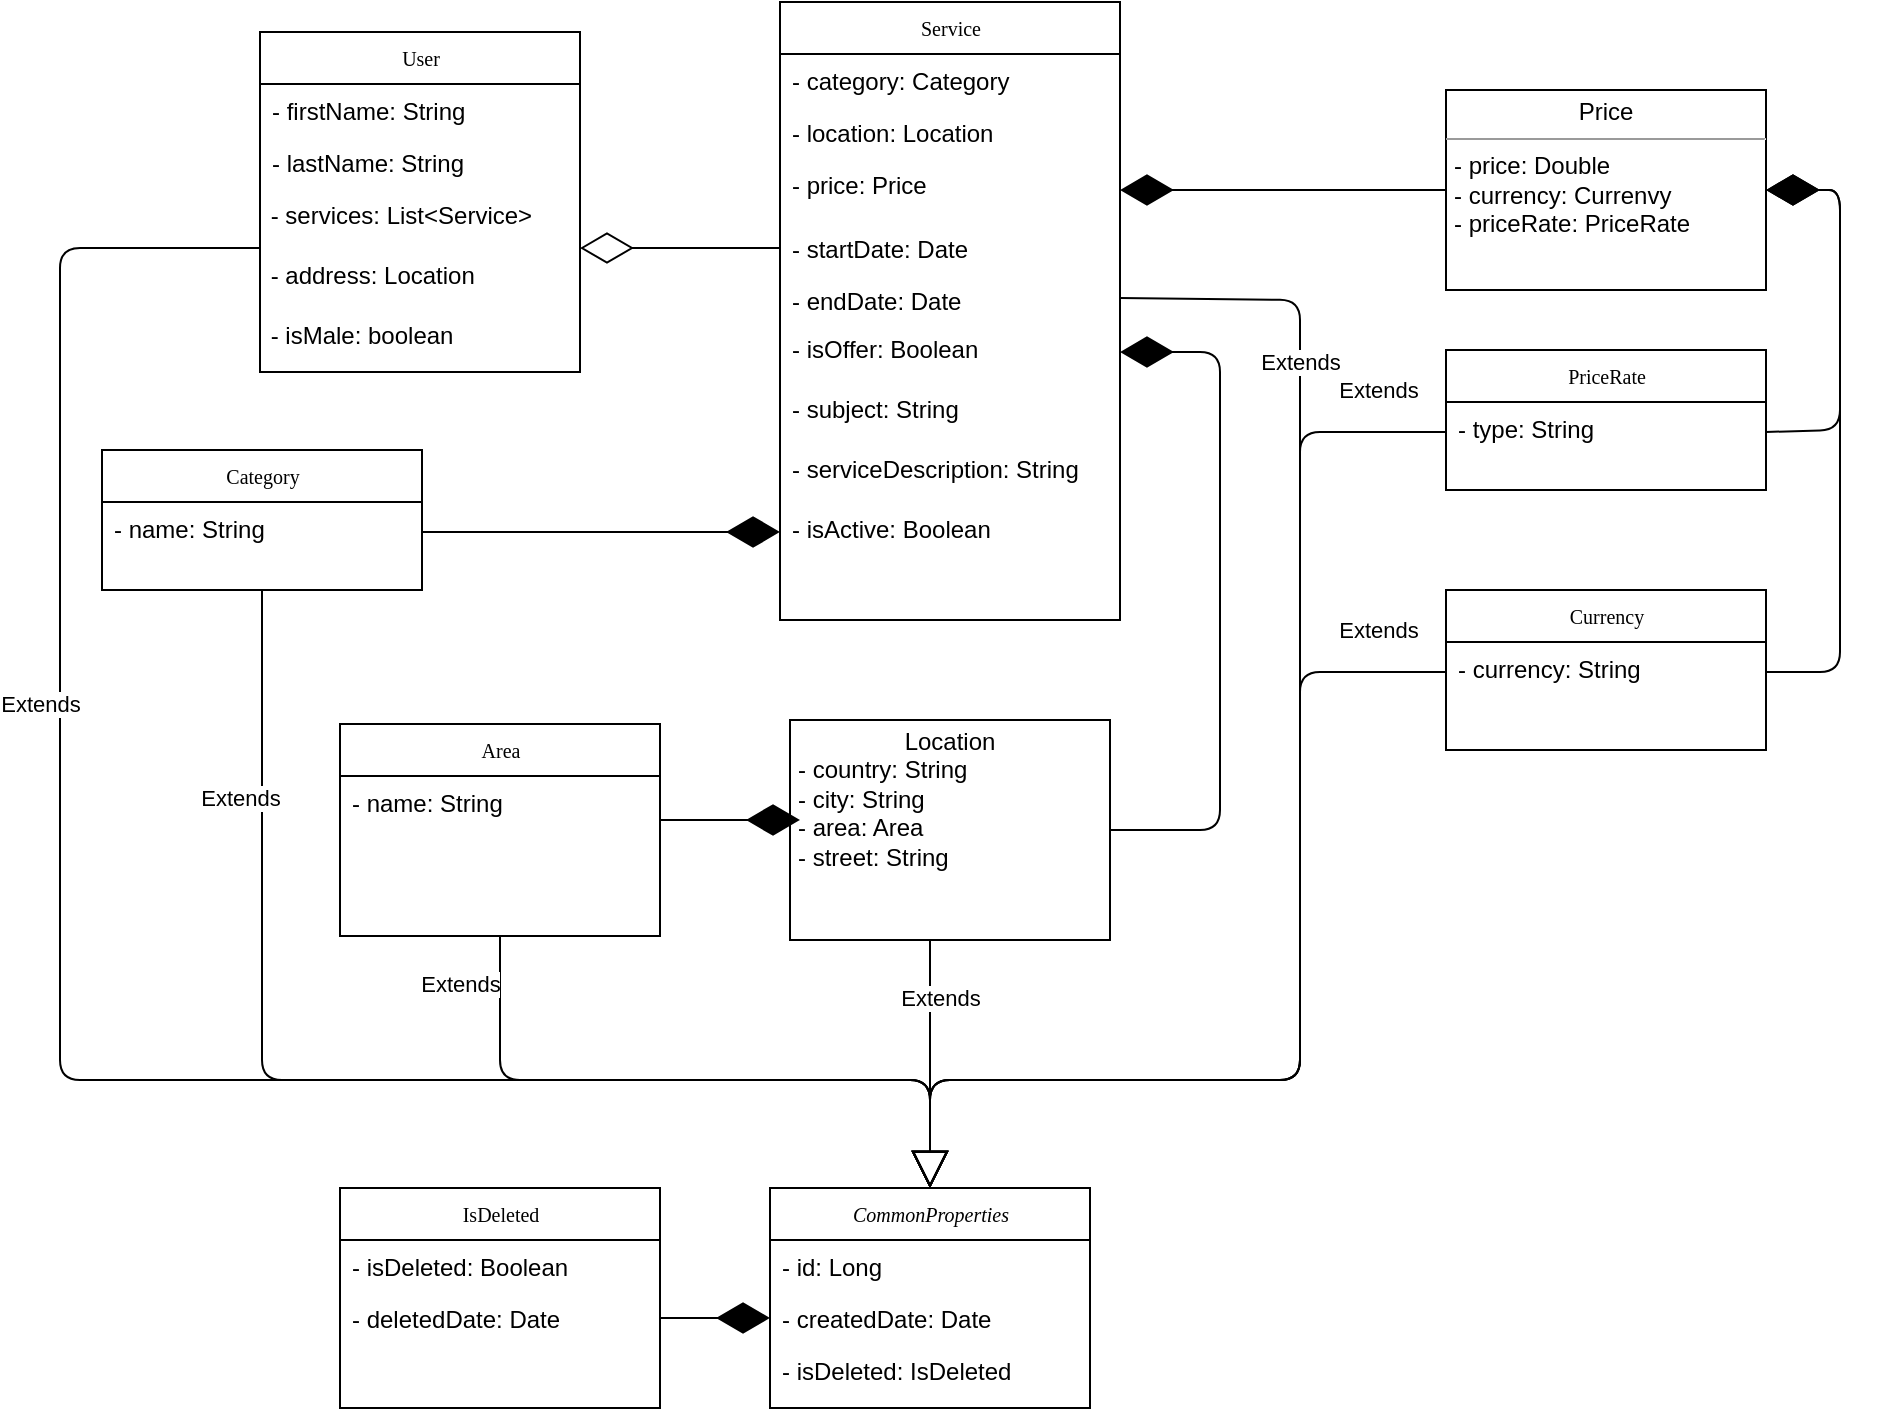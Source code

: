 <mxfile version="12.8.1" type="github" pages="2">
  <diagram name="Page-1" id="c4acf3e9-155e-7222-9cf6-157b1a14988f">
    <mxGraphModel dx="1426" dy="1721" grid="1" gridSize="10" guides="1" tooltips="1" connect="1" arrows="1" fold="1" page="1" pageScale="1" pageWidth="850" pageHeight="1100" background="#ffffff" math="0" shadow="0">
      <root>
        <mxCell id="0" />
        <mxCell id="1" parent="0" />
        <mxCell id="17acba5748e5396b-20" value="Category" style="swimlane;html=1;fontStyle=0;childLayout=stackLayout;horizontal=1;startSize=26;fillColor=none;horizontalStack=0;resizeParent=1;resizeLast=0;collapsible=1;marginBottom=0;swimlaneFillColor=#ffffff;rounded=0;shadow=0;comic=0;labelBackgroundColor=none;strokeWidth=1;fontFamily=Verdana;fontSize=10;align=center;" parent="1" vertex="1">
          <mxGeometry x="-759" y="-205" width="160" height="70" as="geometry" />
        </mxCell>
        <mxCell id="DxIsQP9263FxMT1ZJkQR-26" value="- name: String" style="text;html=1;strokeColor=none;fillColor=none;align=left;verticalAlign=top;spacingLeft=4;spacingRight=4;whiteSpace=wrap;overflow=hidden;rotatable=0;points=[[0,0.5],[1,0.5]];portConstraint=eastwest;" parent="17acba5748e5396b-20" vertex="1">
          <mxGeometry y="26" width="160" height="30" as="geometry" />
        </mxCell>
        <mxCell id="17acba5748e5396b-30" value="Service" style="swimlane;html=1;fontStyle=0;childLayout=stackLayout;horizontal=1;startSize=26;fillColor=none;horizontalStack=0;resizeParent=1;resizeLast=0;collapsible=1;marginBottom=0;swimlaneFillColor=#ffffff;rounded=0;shadow=0;comic=0;labelBackgroundColor=none;strokeWidth=1;fontFamily=Verdana;fontSize=10;align=center;" parent="1" vertex="1">
          <mxGeometry x="-420" y="-429" width="170" height="309" as="geometry" />
        </mxCell>
        <mxCell id="17acba5748e5396b-31" value="- category: Category" style="text;html=1;strokeColor=none;fillColor=none;align=left;verticalAlign=top;spacingLeft=4;spacingRight=4;whiteSpace=wrap;overflow=hidden;rotatable=0;points=[[0,0.5],[1,0.5]];portConstraint=eastwest;" parent="17acba5748e5396b-30" vertex="1">
          <mxGeometry y="26" width="170" height="26" as="geometry" />
        </mxCell>
        <mxCell id="17acba5748e5396b-32" value="- location: Location" style="text;html=1;strokeColor=none;fillColor=none;align=left;verticalAlign=top;spacingLeft=4;spacingRight=4;whiteSpace=wrap;overflow=hidden;rotatable=0;points=[[0,0.5],[1,0.5]];portConstraint=eastwest;" parent="17acba5748e5396b-30" vertex="1">
          <mxGeometry y="52" width="170" height="26" as="geometry" />
        </mxCell>
        <mxCell id="17acba5748e5396b-33" value="- price: Price" style="text;html=1;strokeColor=none;fillColor=none;align=left;verticalAlign=top;spacingLeft=4;spacingRight=4;whiteSpace=wrap;overflow=hidden;rotatable=0;points=[[0,0.5],[1,0.5]];portConstraint=eastwest;" parent="17acba5748e5396b-30" vertex="1">
          <mxGeometry y="78" width="170" height="32" as="geometry" />
        </mxCell>
        <mxCell id="zWuEhCJksEVTQqrsZCxa-1" value="- startDate: Date" style="text;html=1;strokeColor=none;fillColor=none;align=left;verticalAlign=top;spacingLeft=4;spacingRight=4;whiteSpace=wrap;overflow=hidden;rotatable=0;points=[[0,0.5],[1,0.5]];portConstraint=eastwest;" parent="17acba5748e5396b-30" vertex="1">
          <mxGeometry y="110" width="170" height="26" as="geometry" />
        </mxCell>
        <mxCell id="zWuEhCJksEVTQqrsZCxa-2" value="- endDate: Date" style="text;html=1;strokeColor=none;fillColor=none;align=left;verticalAlign=top;spacingLeft=4;spacingRight=4;whiteSpace=wrap;overflow=hidden;rotatable=0;points=[[0,0.5],[1,0.5]];portConstraint=eastwest;" parent="17acba5748e5396b-30" vertex="1">
          <mxGeometry y="136" width="170" height="24" as="geometry" />
        </mxCell>
        <mxCell id="zWuEhCJksEVTQqrsZCxa-3" value="- isOffer: Boolean" style="text;html=1;strokeColor=none;fillColor=none;align=left;verticalAlign=top;spacingLeft=4;spacingRight=4;whiteSpace=wrap;overflow=hidden;rotatable=0;points=[[0,0.5],[1,0.5]];portConstraint=eastwest;" parent="17acba5748e5396b-30" vertex="1">
          <mxGeometry y="160" width="170" height="30" as="geometry" />
        </mxCell>
        <mxCell id="zWuEhCJksEVTQqrsZCxa-5" value="- subject: String" style="text;html=1;strokeColor=none;fillColor=none;align=left;verticalAlign=top;spacingLeft=4;spacingRight=4;whiteSpace=wrap;overflow=hidden;rotatable=0;points=[[0,0.5],[1,0.5]];portConstraint=eastwest;" parent="17acba5748e5396b-30" vertex="1">
          <mxGeometry y="190" width="170" height="30" as="geometry" />
        </mxCell>
        <mxCell id="zWuEhCJksEVTQqrsZCxa-6" value="- serviceDescription: String" style="text;html=1;strokeColor=none;fillColor=none;align=left;verticalAlign=top;spacingLeft=4;spacingRight=4;whiteSpace=wrap;overflow=hidden;rotatable=0;points=[[0,0.5],[1,0.5]];portConstraint=eastwest;" parent="17acba5748e5396b-30" vertex="1">
          <mxGeometry y="220" width="170" height="30" as="geometry" />
        </mxCell>
        <mxCell id="zWuEhCJksEVTQqrsZCxa-8" value="- isActive: Boolean" style="text;html=1;strokeColor=none;fillColor=none;align=left;verticalAlign=top;spacingLeft=4;spacingRight=4;whiteSpace=wrap;overflow=hidden;rotatable=0;points=[[0,0.5],[1,0.5]];portConstraint=eastwest;" parent="17acba5748e5396b-30" vertex="1">
          <mxGeometry y="250" width="170" height="30" as="geometry" />
        </mxCell>
        <mxCell id="5d2195bd80daf111-10" value="&lt;p style=&quot;margin: 0px ; margin-top: 4px ; text-align: center&quot;&gt;Location&lt;/p&gt;&lt;p style=&quot;margin: 0px ; margin-left: 4px&quot;&gt;- country: String&lt;/p&gt;&lt;p style=&quot;margin: 0px ; margin-left: 4px&quot;&gt;- city: String&lt;/p&gt;&lt;p style=&quot;margin: 0px ; margin-left: 4px&quot;&gt;- area: Area&lt;/p&gt;&lt;p style=&quot;margin: 0px ; margin-left: 4px&quot;&gt;- street: String&lt;/p&gt;" style="verticalAlign=top;align=left;overflow=fill;fontSize=12;fontFamily=Helvetica;html=1;rounded=0;shadow=0;comic=0;labelBackgroundColor=none;strokeWidth=1" parent="1" vertex="1">
          <mxGeometry x="-415" y="-70" width="160" height="110" as="geometry" />
        </mxCell>
        <mxCell id="5d2195bd80daf111-15" value="&lt;p style=&quot;margin: 0px ; margin-top: 4px ; text-align: center&quot;&gt;Price&lt;/p&gt;&lt;hr size=&quot;1&quot;&gt;&lt;p style=&quot;margin: 0px ; margin-left: 4px&quot;&gt;- price: Double&lt;/p&gt;&lt;p style=&quot;margin: 0px ; margin-left: 4px&quot;&gt;- currency: Currenvy&lt;/p&gt;&lt;p style=&quot;margin: 0px ; margin-left: 4px&quot;&gt;- priceRate: PriceRate&lt;/p&gt;" style="verticalAlign=top;align=left;overflow=fill;fontSize=12;fontFamily=Helvetica;html=1;rounded=0;shadow=0;comic=0;labelBackgroundColor=none;strokeWidth=1" parent="1" vertex="1">
          <mxGeometry x="-87" y="-385" width="160" height="100" as="geometry" />
        </mxCell>
        <mxCell id="DxIsQP9263FxMT1ZJkQR-27" value="IsDeleted" style="swimlane;html=1;fontStyle=0;childLayout=stackLayout;horizontal=1;startSize=26;fillColor=none;horizontalStack=0;resizeParent=1;resizeLast=0;collapsible=1;marginBottom=0;swimlaneFillColor=#ffffff;rounded=0;shadow=0;comic=0;labelBackgroundColor=none;strokeWidth=1;fontFamily=Verdana;fontSize=10;align=center;" parent="1" vertex="1">
          <mxGeometry x="-640" y="164" width="160" height="110" as="geometry" />
        </mxCell>
        <mxCell id="DxIsQP9263FxMT1ZJkQR-28" value="- isDeleted: Boolean" style="text;html=1;strokeColor=none;fillColor=none;align=left;verticalAlign=top;spacingLeft=4;spacingRight=4;whiteSpace=wrap;overflow=hidden;rotatable=0;points=[[0,0.5],[1,0.5]];portConstraint=eastwest;" parent="DxIsQP9263FxMT1ZJkQR-27" vertex="1">
          <mxGeometry y="26" width="160" height="26" as="geometry" />
        </mxCell>
        <mxCell id="DxIsQP9263FxMT1ZJkQR-29" value="- deletedDate: Date" style="text;html=1;strokeColor=none;fillColor=none;align=left;verticalAlign=top;spacingLeft=4;spacingRight=4;whiteSpace=wrap;overflow=hidden;rotatable=0;points=[[0,0.5],[1,0.5]];portConstraint=eastwest;" parent="DxIsQP9263FxMT1ZJkQR-27" vertex="1">
          <mxGeometry y="52" width="160" height="26" as="geometry" />
        </mxCell>
        <mxCell id="ztwFjhEFwHQVpPUq619F-1" value="Area" style="swimlane;html=1;fontStyle=0;childLayout=stackLayout;horizontal=1;startSize=26;fillColor=none;horizontalStack=0;resizeParent=1;resizeLast=0;collapsible=1;marginBottom=0;swimlaneFillColor=#ffffff;rounded=0;shadow=0;comic=0;labelBackgroundColor=none;strokeWidth=1;fontFamily=Verdana;fontSize=10;align=center;" parent="1" vertex="1">
          <mxGeometry x="-640" y="-68" width="160" height="106" as="geometry" />
        </mxCell>
        <mxCell id="ztwFjhEFwHQVpPUq619F-3" value="- name: String" style="text;html=1;strokeColor=none;fillColor=none;align=left;verticalAlign=top;spacingLeft=4;spacingRight=4;whiteSpace=wrap;overflow=hidden;rotatable=0;points=[[0,0.5],[1,0.5]];portConstraint=eastwest;" parent="ztwFjhEFwHQVpPUq619F-1" vertex="1">
          <mxGeometry y="26" width="160" height="30" as="geometry" />
        </mxCell>
        <mxCell id="ztwFjhEFwHQVpPUq619F-6" value="PriceRate" style="swimlane;html=1;fontStyle=0;childLayout=stackLayout;horizontal=1;startSize=26;fillColor=none;horizontalStack=0;resizeParent=1;resizeLast=0;collapsible=1;marginBottom=0;swimlaneFillColor=#ffffff;rounded=0;shadow=0;comic=0;labelBackgroundColor=none;strokeWidth=1;fontFamily=Verdana;fontSize=10;align=center;" parent="1" vertex="1">
          <mxGeometry x="-87" y="-255" width="160" height="70" as="geometry" />
        </mxCell>
        <mxCell id="ztwFjhEFwHQVpPUq619F-8" value="- type: String" style="text;html=1;strokeColor=none;fillColor=none;align=left;verticalAlign=top;spacingLeft=4;spacingRight=4;whiteSpace=wrap;overflow=hidden;rotatable=0;points=[[0,0.5],[1,0.5]];portConstraint=eastwest;" parent="ztwFjhEFwHQVpPUq619F-6" vertex="1">
          <mxGeometry y="26" width="160" height="30" as="geometry" />
        </mxCell>
        <mxCell id="ztwFjhEFwHQVpPUq619F-12" value="Currency" style="swimlane;html=1;fontStyle=0;childLayout=stackLayout;horizontal=1;startSize=26;fillColor=none;horizontalStack=0;resizeParent=1;resizeLast=0;collapsible=1;marginBottom=0;swimlaneFillColor=#ffffff;rounded=0;shadow=0;comic=0;labelBackgroundColor=none;strokeWidth=1;fontFamily=Verdana;fontSize=10;align=center;" parent="1" vertex="1">
          <mxGeometry x="-87" y="-135" width="160" height="80" as="geometry" />
        </mxCell>
        <mxCell id="ztwFjhEFwHQVpPUq619F-14" value="- currency:&amp;nbsp;String" style="text;html=1;strokeColor=none;fillColor=none;align=left;verticalAlign=top;spacingLeft=4;spacingRight=4;whiteSpace=wrap;overflow=hidden;rotatable=0;points=[[0,0.5],[1,0.5]];portConstraint=eastwest;" parent="ztwFjhEFwHQVpPUq619F-12" vertex="1">
          <mxGeometry y="26" width="160" height="30" as="geometry" />
        </mxCell>
        <mxCell id="ztwFjhEFwHQVpPUq619F-17" value="" style="endArrow=diamondThin;endFill=1;endSize=24;html=1;exitX=0;exitY=0.5;exitDx=0;exitDy=0;entryX=1;entryY=0.5;entryDx=0;entryDy=0;" parent="1" source="5d2195bd80daf111-15" target="17acba5748e5396b-33" edge="1">
          <mxGeometry width="160" relative="1" as="geometry">
            <mxPoint x="-440" y="200" as="sourcePoint" />
            <mxPoint x="-250" y="100" as="targetPoint" />
            <Array as="points" />
          </mxGeometry>
        </mxCell>
        <mxCell id="ztwFjhEFwHQVpPUq619F-18" value="" style="endArrow=diamondThin;endFill=1;endSize=24;html=1;exitX=1;exitY=0.5;exitDx=0;exitDy=0;entryX=1;entryY=0.5;entryDx=0;entryDy=0;" parent="1" source="5d2195bd80daf111-10" target="zWuEhCJksEVTQqrsZCxa-3" edge="1">
          <mxGeometry width="160" relative="1" as="geometry">
            <mxPoint x="-254" y="5" as="sourcePoint" />
            <mxPoint x="-230" y="-230" as="targetPoint" />
            <Array as="points">
              <mxPoint x="-200" y="-15" />
              <mxPoint x="-200" y="-254" />
            </Array>
          </mxGeometry>
        </mxCell>
        <mxCell id="ztwFjhEFwHQVpPUq619F-19" value="" style="endArrow=diamondThin;endFill=1;endSize=24;html=1;exitX=1;exitY=0.5;exitDx=0;exitDy=0;entryX=0;entryY=0.5;entryDx=0;entryDy=0;" parent="1" source="DxIsQP9263FxMT1ZJkQR-26" target="zWuEhCJksEVTQqrsZCxa-8" edge="1">
          <mxGeometry width="160" relative="1" as="geometry">
            <mxPoint x="-370" y="110" as="sourcePoint" />
            <mxPoint x="-260" y="220" as="targetPoint" />
            <Array as="points" />
          </mxGeometry>
        </mxCell>
        <mxCell id="ztwFjhEFwHQVpPUq619F-21" value="" style="endArrow=diamondThin;endFill=1;endSize=24;html=1;" parent="1" edge="1">
          <mxGeometry width="160" relative="1" as="geometry">
            <mxPoint x="-480" y="-20" as="sourcePoint" />
            <mxPoint x="-410" y="-20" as="targetPoint" />
            <Array as="points">
              <mxPoint x="-470" y="-20" />
            </Array>
          </mxGeometry>
        </mxCell>
        <mxCell id="ztwFjhEFwHQVpPUq619F-32" value="" style="endArrow=diamondThin;endFill=1;endSize=24;html=1;entryX=1;entryY=0.5;entryDx=0;entryDy=0;exitX=1;exitY=0.5;exitDx=0;exitDy=0;" parent="1" source="ztwFjhEFwHQVpPUq619F-8" target="5d2195bd80daf111-15" edge="1">
          <mxGeometry width="160" relative="1" as="geometry">
            <mxPoint x="93" y="-215" as="sourcePoint" />
            <mxPoint x="-326.42" y="-246.41" as="targetPoint" />
            <Array as="points">
              <mxPoint x="110" y="-215" />
              <mxPoint x="110" y="-335" />
            </Array>
          </mxGeometry>
        </mxCell>
        <mxCell id="ztwFjhEFwHQVpPUq619F-33" value="" style="endArrow=diamondThin;endFill=1;endSize=24;html=1;exitX=1;exitY=0.5;exitDx=0;exitDy=0;entryX=1;entryY=0.5;entryDx=0;entryDy=0;" parent="1" source="ztwFjhEFwHQVpPUq619F-14" target="5d2195bd80daf111-15" edge="1">
          <mxGeometry width="160" relative="1" as="geometry">
            <mxPoint x="156" y="106" as="sourcePoint" />
            <mxPoint x="263" y="-125" as="targetPoint" />
            <Array as="points">
              <mxPoint x="110" y="-94" />
              <mxPoint x="110" y="-335" />
            </Array>
          </mxGeometry>
        </mxCell>
        <mxCell id="ztwFjhEFwHQVpPUq619F-34" value="&lt;i&gt;CommonProperties&lt;/i&gt;" style="swimlane;html=1;fontStyle=0;childLayout=stackLayout;horizontal=1;startSize=26;fillColor=none;horizontalStack=0;resizeParent=1;resizeLast=0;collapsible=1;marginBottom=0;swimlaneFillColor=#ffffff;rounded=0;shadow=0;comic=0;labelBackgroundColor=none;strokeWidth=1;fontFamily=Verdana;fontSize=10;align=center;" parent="1" vertex="1">
          <mxGeometry x="-425" y="164" width="160" height="110" as="geometry" />
        </mxCell>
        <mxCell id="ztwFjhEFwHQVpPUq619F-35" value="- id: Long" style="text;html=1;strokeColor=none;fillColor=none;align=left;verticalAlign=top;spacingLeft=4;spacingRight=4;whiteSpace=wrap;overflow=hidden;rotatable=0;points=[[0,0.5],[1,0.5]];portConstraint=eastwest;" parent="ztwFjhEFwHQVpPUq619F-34" vertex="1">
          <mxGeometry y="26" width="160" height="26" as="geometry" />
        </mxCell>
        <mxCell id="ztwFjhEFwHQVpPUq619F-36" value="- createdDate: Date" style="text;html=1;strokeColor=none;fillColor=none;align=left;verticalAlign=top;spacingLeft=4;spacingRight=4;whiteSpace=wrap;overflow=hidden;rotatable=0;points=[[0,0.5],[1,0.5]];portConstraint=eastwest;" parent="ztwFjhEFwHQVpPUq619F-34" vertex="1">
          <mxGeometry y="52" width="160" height="26" as="geometry" />
        </mxCell>
        <mxCell id="ztwFjhEFwHQVpPUq619F-38" value="- isDeleted: IsDeleted" style="text;html=1;strokeColor=none;fillColor=none;align=left;verticalAlign=top;spacingLeft=4;spacingRight=4;whiteSpace=wrap;overflow=hidden;rotatable=0;points=[[0,0.5],[1,0.5]];portConstraint=eastwest;" parent="ztwFjhEFwHQVpPUq619F-34" vertex="1">
          <mxGeometry y="78" width="160" height="26" as="geometry" />
        </mxCell>
        <mxCell id="ztwFjhEFwHQVpPUq619F-37" value="" style="endArrow=diamondThin;endFill=1;endSize=24;html=1;exitX=1;exitY=0.5;exitDx=0;exitDy=0;entryX=0;entryY=0.5;entryDx=0;entryDy=0;" parent="1" source="DxIsQP9263FxMT1ZJkQR-29" target="ztwFjhEFwHQVpPUq619F-36" edge="1">
          <mxGeometry width="160" relative="1" as="geometry">
            <mxPoint x="-560" y="207" as="sourcePoint" />
            <mxPoint x="-343.56" y="281.812" as="targetPoint" />
          </mxGeometry>
        </mxCell>
        <mxCell id="ztwFjhEFwHQVpPUq619F-39" value="Extends" style="endArrow=block;endSize=16;endFill=0;html=1;exitX=1;exitY=0.5;exitDx=0;exitDy=0;" parent="1" source="zWuEhCJksEVTQqrsZCxa-2" target="ztwFjhEFwHQVpPUq619F-34" edge="1">
          <mxGeometry x="-0.744" y="-30" width="160" relative="1" as="geometry">
            <mxPoint x="-440" y="-80" as="sourcePoint" />
            <mxPoint x="-370" y="130" as="targetPoint" />
            <Array as="points">
              <mxPoint x="-160" y="-280" />
              <mxPoint x="-160" y="110" />
              <mxPoint x="-345" y="110" />
            </Array>
            <mxPoint x="30" y="29" as="offset" />
          </mxGeometry>
        </mxCell>
        <mxCell id="ztwFjhEFwHQVpPUq619F-40" value="Extends" style="endArrow=block;endSize=16;endFill=0;html=1;exitX=0.5;exitY=1;exitDx=0;exitDy=0;entryX=0.5;entryY=0;entryDx=0;entryDy=0;" parent="1" source="ztwFjhEFwHQVpPUq619F-1" target="ztwFjhEFwHQVpPUq619F-34" edge="1">
          <mxGeometry x="-0.853" y="-20" width="160" relative="1" as="geometry">
            <mxPoint x="-570" y="235" as="sourcePoint" />
            <mxPoint x="-425" y="230" as="targetPoint" />
            <Array as="points">
              <mxPoint x="-560" y="110" />
              <mxPoint x="-345" y="110" />
            </Array>
            <mxPoint y="-1" as="offset" />
          </mxGeometry>
        </mxCell>
        <mxCell id="ztwFjhEFwHQVpPUq619F-42" value="Extends" style="endArrow=block;endSize=16;endFill=0;html=1;entryX=0.5;entryY=0;entryDx=0;entryDy=0;" parent="1" target="ztwFjhEFwHQVpPUq619F-34" edge="1">
          <mxGeometry x="-0.516" y="5" width="160" relative="1" as="geometry">
            <mxPoint x="-345" y="40" as="sourcePoint" />
            <mxPoint x="-320" y="170" as="targetPoint" />
            <Array as="points" />
            <mxPoint y="-1" as="offset" />
          </mxGeometry>
        </mxCell>
        <mxCell id="ztwFjhEFwHQVpPUq619F-43" value="Extends" style="endArrow=block;endSize=16;endFill=0;html=1;exitX=0.5;exitY=1;exitDx=0;exitDy=0;entryX=0.5;entryY=0;entryDx=0;entryDy=0;" parent="1" source="17acba5748e5396b-20" target="ztwFjhEFwHQVpPUq619F-34" edge="1">
          <mxGeometry x="-0.673" y="-11" width="160" relative="1" as="geometry">
            <mxPoint y="459" as="sourcePoint" />
            <mxPoint x="-280" y="270" as="targetPoint" />
            <Array as="points">
              <mxPoint x="-679" y="110" />
              <mxPoint x="-345" y="110" />
            </Array>
            <mxPoint as="offset" />
          </mxGeometry>
        </mxCell>
        <mxCell id="ztwFjhEFwHQVpPUq619F-44" value="Extends" style="endArrow=block;endSize=16;endFill=0;html=1;exitX=0;exitY=0.5;exitDx=0;exitDy=0;entryX=0.5;entryY=0;entryDx=0;entryDy=0;" parent="1" source="ztwFjhEFwHQVpPUq619F-14" target="ztwFjhEFwHQVpPUq619F-34" edge="1">
          <mxGeometry x="-0.867" y="-21" width="160" relative="1" as="geometry">
            <mxPoint x="265" y="111" as="sourcePoint" />
            <mxPoint x="-140" y="170" as="targetPoint" />
            <Array as="points">
              <mxPoint x="-160" y="-94" />
              <mxPoint x="-160" y="110" />
              <mxPoint x="-345" y="110" />
            </Array>
            <mxPoint as="offset" />
          </mxGeometry>
        </mxCell>
        <mxCell id="ztwFjhEFwHQVpPUq619F-45" value="Extends" style="endArrow=block;endSize=16;endFill=0;html=1;exitX=0;exitY=0.5;exitDx=0;exitDy=0;entryX=0.5;entryY=0;entryDx=0;entryDy=0;" parent="1" source="ztwFjhEFwHQVpPUq619F-8" target="ztwFjhEFwHQVpPUq619F-34" edge="1">
          <mxGeometry x="-0.893" y="-21" width="160" relative="1" as="geometry">
            <mxPoint x="-250" y="-20" as="sourcePoint" />
            <mxPoint x="-270" y="200" as="targetPoint" />
            <Array as="points">
              <mxPoint x="-160" y="-214" />
              <mxPoint x="-160" y="110" />
              <mxPoint x="-345" y="110" />
            </Array>
            <mxPoint as="offset" />
          </mxGeometry>
        </mxCell>
        <mxCell id="_KMC38DOttRhCcEWU3Ac-1" value="User" style="swimlane;html=1;fontStyle=0;childLayout=stackLayout;horizontal=1;startSize=26;fillColor=none;horizontalStack=0;resizeParent=1;resizeLast=0;collapsible=1;marginBottom=0;swimlaneFillColor=#ffffff;rounded=0;shadow=0;comic=0;labelBackgroundColor=none;strokeWidth=1;fontFamily=Verdana;fontSize=10;align=center;" parent="1" vertex="1">
          <mxGeometry x="-680" y="-414" width="160" height="170" as="geometry" />
        </mxCell>
        <mxCell id="_KMC38DOttRhCcEWU3Ac-2" value="- firstName: String" style="text;html=1;strokeColor=none;fillColor=none;align=left;verticalAlign=top;spacingLeft=4;spacingRight=4;whiteSpace=wrap;overflow=hidden;rotatable=0;points=[[0,0.5],[1,0.5]];portConstraint=eastwest;" parent="_KMC38DOttRhCcEWU3Ac-1" vertex="1">
          <mxGeometry y="26" width="160" height="26" as="geometry" />
        </mxCell>
        <mxCell id="_KMC38DOttRhCcEWU3Ac-3" value="- lastName: String" style="text;html=1;strokeColor=none;fillColor=none;align=left;verticalAlign=top;spacingLeft=4;spacingRight=4;whiteSpace=wrap;overflow=hidden;rotatable=0;points=[[0,0.5],[1,0.5]];portConstraint=eastwest;" parent="_KMC38DOttRhCcEWU3Ac-1" vertex="1">
          <mxGeometry y="52" width="160" height="26" as="geometry" />
        </mxCell>
        <mxCell id="_KMC38DOttRhCcEWU3Ac-4" value="&amp;nbsp;- services: List&amp;lt;Service&amp;gt;" style="text;html=1;" parent="_KMC38DOttRhCcEWU3Ac-1" vertex="1">
          <mxGeometry y="78" width="160" height="30" as="geometry" />
        </mxCell>
        <mxCell id="_KMC38DOttRhCcEWU3Ac-7" value="&amp;nbsp;- address: Location" style="text;html=1;" parent="_KMC38DOttRhCcEWU3Ac-1" vertex="1">
          <mxGeometry y="108" width="160" height="30" as="geometry" />
        </mxCell>
        <mxCell id="_KMC38DOttRhCcEWU3Ac-8" value="&amp;nbsp;- isMale: boolean" style="text;html=1;" parent="_KMC38DOttRhCcEWU3Ac-1" vertex="1">
          <mxGeometry y="138" width="160" height="30" as="geometry" />
        </mxCell>
        <mxCell id="_KMC38DOttRhCcEWU3Ac-5" value="" style="endArrow=diamondThin;endFill=0;endSize=24;html=1;exitX=0;exitY=0.5;exitDx=0;exitDy=0;entryX=1;entryY=0;entryDx=0;entryDy=0;" parent="1" source="zWuEhCJksEVTQqrsZCxa-1" target="_KMC38DOttRhCcEWU3Ac-7" edge="1">
          <mxGeometry width="160" relative="1" as="geometry">
            <mxPoint x="-620" y="-400" as="sourcePoint" />
            <mxPoint x="-560" y="-580" as="targetPoint" />
            <Array as="points" />
          </mxGeometry>
        </mxCell>
        <mxCell id="_KMC38DOttRhCcEWU3Ac-13" value="Extends" style="endArrow=block;endSize=16;endFill=0;html=1;exitX=0;exitY=0;exitDx=0;exitDy=0;entryX=0.5;entryY=0;entryDx=0;entryDy=0;" parent="1" source="_KMC38DOttRhCcEWU3Ac-7" target="ztwFjhEFwHQVpPUq619F-34" edge="1">
          <mxGeometry x="-0.346" y="-10" width="160" relative="1" as="geometry">
            <mxPoint x="-660" y="-280" as="sourcePoint" />
            <mxPoint x="-430" y="300" as="targetPoint" />
            <Array as="points">
              <mxPoint x="-780" y="-306" />
              <mxPoint x="-780" y="110" />
              <mxPoint x="-345" y="110" />
            </Array>
            <mxPoint as="offset" />
          </mxGeometry>
        </mxCell>
      </root>
    </mxGraphModel>
  </diagram>
  <diagram id="ZJUnaEumI0nUeqeJ7YLD" name="Page-2">
    <mxGraphModel dx="1426" dy="1721" grid="1" gridSize="10" guides="1" tooltips="1" connect="1" arrows="1" fold="1" page="1" pageScale="1" pageWidth="850" pageHeight="1100" math="0" shadow="0">
      <root>
        <mxCell id="KyhFZtPa9HmEetx8EBx7-0" />
        <mxCell id="KyhFZtPa9HmEetx8EBx7-1" parent="KyhFZtPa9HmEetx8EBx7-0" />
        <mxCell id="beBpccwHiDs4BtlQ5iK1-0" style="edgeStyle=orthogonalEdgeStyle;rounded=0;orthogonalLoop=1;jettySize=auto;html=1;entryX=1;entryY=0.5;entryDx=0;entryDy=0;" edge="1" parent="KyhFZtPa9HmEetx8EBx7-1" source="beBpccwHiDs4BtlQ5iK1-1" target="beBpccwHiDs4BtlQ5iK1-9">
          <mxGeometry relative="1" as="geometry">
            <Array as="points">
              <mxPoint x="-160" y="-480" />
              <mxPoint x="-160" y="-360" />
              <mxPoint x="-190" y="-360" />
              <mxPoint x="-190" y="-363" />
            </Array>
          </mxGeometry>
        </mxCell>
        <mxCell id="beBpccwHiDs4BtlQ5iK1-1" value="Category" style="swimlane;html=1;fontStyle=0;childLayout=stackLayout;horizontal=1;startSize=26;fillColor=#FFD966;horizontalStack=0;resizeParent=1;resizeLast=0;collapsible=1;marginBottom=0;swimlaneFillColor=#ffffff;rounded=0;shadow=0;comic=0;labelBackgroundColor=none;strokeWidth=1;fontFamily=Verdana;fontSize=10;align=center;" vertex="1" parent="KyhFZtPa9HmEetx8EBx7-1">
          <mxGeometry x="-120" y="-520" width="160" height="140" as="geometry" />
        </mxCell>
        <mxCell id="beBpccwHiDs4BtlQ5iK1-2" value="PK&amp;nbsp; Id :&amp;nbsp;&lt;span style=&quot;font-family: &amp;#34;arial&amp;#34; , &amp;#34;helvetica&amp;#34; , sans-serif ; font-size: 13.333px ; background-color: rgb(255 , 255 , 255)&quot;&gt;BIGINT&lt;/span&gt;(?)&lt;span style=&quot;font-family: &amp;#34;arial&amp;#34; , &amp;#34;helvetica&amp;#34; , sans-serif ; font-size: 13.333px ; background-color: rgb(255 , 255 , 255)&quot;&gt;&lt;br&gt;&amp;nbsp;&lt;/span&gt;" style="text;html=1;strokeColor=none;fillColor=none;align=left;verticalAlign=top;spacingLeft=4;spacingRight=4;whiteSpace=wrap;overflow=hidden;rotatable=0;points=[[0,0.5],[1,0.5]];portConstraint=eastwest;" vertex="1" parent="beBpccwHiDs4BtlQ5iK1-1">
          <mxGeometry y="26" width="160" height="26" as="geometry" />
        </mxCell>
        <mxCell id="beBpccwHiDs4BtlQ5iK1-3" value="name :&amp;nbsp; VARCHAR(?)" style="text;html=1;strokeColor=none;fillColor=none;align=left;verticalAlign=top;spacingLeft=4;spacingRight=4;whiteSpace=wrap;overflow=hidden;rotatable=0;points=[[0,0.5],[1,0.5]];portConstraint=eastwest;" vertex="1" parent="beBpccwHiDs4BtlQ5iK1-1">
          <mxGeometry y="52" width="160" height="30" as="geometry" />
        </mxCell>
        <mxCell id="beBpccwHiDs4BtlQ5iK1-4" value="createdDate : timestamp" style="text;html=1;strokeColor=none;fillColor=none;align=left;verticalAlign=top;spacingLeft=4;spacingRight=4;whiteSpace=wrap;overflow=hidden;rotatable=0;points=[[0,0.5],[1,0.5]];portConstraint=eastwest;" vertex="1" parent="beBpccwHiDs4BtlQ5iK1-1">
          <mxGeometry y="82" width="160" height="26" as="geometry" />
        </mxCell>
        <mxCell id="beBpccwHiDs4BtlQ5iK1-5" value="isDeleted :&amp;nbsp;&lt;span style=&quot;font-family: &amp;#34;open sans&amp;#34; , &amp;#34;arial&amp;#34; , sans-serif ; font-size: 14px&quot;&gt;boolean&lt;/span&gt;" style="text;html=1;strokeColor=none;fillColor=none;align=left;verticalAlign=top;spacingLeft=4;spacingRight=4;whiteSpace=wrap;overflow=hidden;rotatable=0;points=[[0,0.5],[1,0.5]];portConstraint=eastwest;" vertex="1" parent="beBpccwHiDs4BtlQ5iK1-1">
          <mxGeometry y="108" width="160" height="26" as="geometry" />
        </mxCell>
        <mxCell id="beBpccwHiDs4BtlQ5iK1-6" style="edgeStyle=orthogonalEdgeStyle;rounded=0;orthogonalLoop=1;jettySize=auto;html=1;entryX=1;entryY=0.5;entryDx=0;entryDy=0;" edge="1" parent="KyhFZtPa9HmEetx8EBx7-1" source="beBpccwHiDs4BtlQ5iK1-7" target="beBpccwHiDs4BtlQ5iK1-31">
          <mxGeometry relative="1" as="geometry">
            <Array as="points">
              <mxPoint x="-510" y="-390" />
              <mxPoint x="-510" y="-390" />
            </Array>
          </mxGeometry>
        </mxCell>
        <mxCell id="beBpccwHiDs4BtlQ5iK1-7" value="Service" style="swimlane;html=1;fontStyle=0;childLayout=stackLayout;horizontal=1;startSize=26;fillColor=#FFD966;horizontalStack=0;resizeParent=1;resizeLast=0;collapsible=1;marginBottom=0;swimlaneFillColor=#ffffff;rounded=0;shadow=0;comic=0;labelBackgroundColor=none;strokeWidth=1;fontFamily=Verdana;fontSize=10;align=center;" vertex="1" parent="KyhFZtPa9HmEetx8EBx7-1">
          <mxGeometry x="-460" y="-429" width="240" height="369" as="geometry" />
        </mxCell>
        <mxCell id="beBpccwHiDs4BtlQ5iK1-8" value="PK&amp;nbsp; Id :&amp;nbsp;&lt;span style=&quot;font-family: &amp;#34;arial&amp;#34; , &amp;#34;helvetica&amp;#34; , sans-serif ; font-size: 13.333px ; background-color: rgb(255 , 255 , 255)&quot;&gt;BIGINT&lt;/span&gt;(?)&lt;span style=&quot;font-family: &amp;#34;arial&amp;#34; , &amp;#34;helvetica&amp;#34; , sans-serif ; font-size: 13.333px ; background-color: rgb(255 , 255 , 255)&quot;&gt;&lt;br&gt;&amp;nbsp;&lt;/span&gt;" style="text;html=1;strokeColor=none;fillColor=none;align=left;verticalAlign=top;spacingLeft=4;spacingRight=4;whiteSpace=wrap;overflow=hidden;rotatable=0;points=[[0,0.5],[1,0.5]];portConstraint=eastwest;" vertex="1" parent="beBpccwHiDs4BtlQ5iK1-7">
          <mxGeometry y="26" width="240" height="27" as="geometry" />
        </mxCell>
        <mxCell id="beBpccwHiDs4BtlQ5iK1-9" value="FK&amp;nbsp; CategoryID :&amp;nbsp;&lt;span style=&quot;font-family: &amp;#34;arial&amp;#34; , &amp;#34;helvetica&amp;#34; , sans-serif ; font-size: 13.333px ; background-color: rgb(255 , 255 , 255)&quot;&gt;BIGINT&lt;/span&gt;(?)&lt;span style=&quot;font-family: &amp;#34;arial&amp;#34; , &amp;#34;helvetica&amp;#34; , sans-serif ; font-size: 13.333px ; background-color: rgb(255 , 255 , 255)&quot;&gt;&lt;br&gt;&amp;nbsp;&lt;/span&gt;" style="text;html=1;strokeColor=none;fillColor=none;align=left;verticalAlign=top;spacingLeft=4;spacingRight=4;whiteSpace=wrap;overflow=hidden;rotatable=0;points=[[0,0.5],[1,0.5]];portConstraint=eastwest;" vertex="1" parent="beBpccwHiDs4BtlQ5iK1-7">
          <mxGeometry y="53" width="240" height="26" as="geometry" />
        </mxCell>
        <mxCell id="beBpccwHiDs4BtlQ5iK1-10" value="FK&amp;nbsp; LocationID :&amp;nbsp;&lt;span style=&quot;font-family: &amp;#34;arial&amp;#34; , &amp;#34;helvetica&amp;#34; , sans-serif ; font-size: 13.333px ; background-color: rgb(255 , 255 , 255)&quot;&gt;BIGINT&lt;/span&gt;(?)&lt;span style=&quot;font-family: &amp;#34;arial&amp;#34; , &amp;#34;helvetica&amp;#34; , sans-serif ; font-size: 13.333px ; background-color: rgb(255 , 255 , 255)&quot;&gt;&lt;br&gt;&amp;nbsp;&lt;/span&gt;" style="text;html=1;strokeColor=none;fillColor=none;align=left;verticalAlign=top;spacingLeft=4;spacingRight=4;whiteSpace=wrap;overflow=hidden;rotatable=0;points=[[0,0.5],[1,0.5]];portConstraint=eastwest;" vertex="1" parent="beBpccwHiDs4BtlQ5iK1-7">
          <mxGeometry y="79" width="240" height="26" as="geometry" />
        </mxCell>
        <mxCell id="beBpccwHiDs4BtlQ5iK1-11" value="FK&amp;nbsp; PriceID :&amp;nbsp;&lt;span style=&quot;font-family: &amp;#34;arial&amp;#34; , &amp;#34;helvetica&amp;#34; , sans-serif ; font-size: 13.333px ; background-color: rgb(255 , 255 , 255)&quot;&gt;BIGINT&lt;/span&gt;(?)&lt;span style=&quot;font-family: &amp;#34;arial&amp;#34; , &amp;#34;helvetica&amp;#34; , sans-serif ; font-size: 13.333px ; background-color: rgb(255 , 255 , 255)&quot;&gt;&lt;br&gt;&amp;nbsp;&lt;/span&gt;" style="text;html=1;strokeColor=none;fillColor=none;align=left;verticalAlign=top;spacingLeft=4;spacingRight=4;whiteSpace=wrap;overflow=hidden;rotatable=0;points=[[0,0.5],[1,0.5]];portConstraint=eastwest;" vertex="1" parent="beBpccwHiDs4BtlQ5iK1-7">
          <mxGeometry y="105" width="240" height="26" as="geometry" />
        </mxCell>
        <mxCell id="beBpccwHiDs4BtlQ5iK1-12" value="startDate : date" style="text;html=1;strokeColor=none;fillColor=none;align=left;verticalAlign=top;spacingLeft=4;spacingRight=4;whiteSpace=wrap;overflow=hidden;rotatable=0;points=[[0,0.5],[1,0.5]];portConstraint=eastwest;" vertex="1" parent="beBpccwHiDs4BtlQ5iK1-7">
          <mxGeometry y="131" width="240" height="26" as="geometry" />
        </mxCell>
        <mxCell id="beBpccwHiDs4BtlQ5iK1-13" value="endDate : date" style="text;html=1;strokeColor=none;fillColor=none;align=left;verticalAlign=top;spacingLeft=4;spacingRight=4;whiteSpace=wrap;overflow=hidden;rotatable=0;points=[[0,0.5],[1,0.5]];portConstraint=eastwest;" vertex="1" parent="beBpccwHiDs4BtlQ5iK1-7">
          <mxGeometry y="157" width="240" height="26" as="geometry" />
        </mxCell>
        <mxCell id="beBpccwHiDs4BtlQ5iK1-14" value="isOffer : boolean" style="text;html=1;strokeColor=none;fillColor=none;align=left;verticalAlign=top;spacingLeft=4;spacingRight=4;whiteSpace=wrap;overflow=hidden;rotatable=0;points=[[0,0.5],[1,0.5]];portConstraint=eastwest;" vertex="1" parent="beBpccwHiDs4BtlQ5iK1-7">
          <mxGeometry y="183" width="240" height="30" as="geometry" />
        </mxCell>
        <mxCell id="beBpccwHiDs4BtlQ5iK1-15" value="subject&amp;nbsp; : VARCHAR(?)" style="text;html=1;strokeColor=none;fillColor=none;align=left;verticalAlign=top;spacingLeft=4;spacingRight=4;whiteSpace=wrap;overflow=hidden;rotatable=0;points=[[0,0.5],[1,0.5]];portConstraint=eastwest;" vertex="1" parent="beBpccwHiDs4BtlQ5iK1-7">
          <mxGeometry y="213" width="240" height="30" as="geometry" />
        </mxCell>
        <mxCell id="beBpccwHiDs4BtlQ5iK1-16" value="serviceDescription :&amp;nbsp; VARCHAR(?)" style="text;html=1;strokeColor=none;fillColor=none;align=left;verticalAlign=top;spacingLeft=4;spacingRight=4;whiteSpace=wrap;overflow=hidden;rotatable=0;points=[[0,0.5],[1,0.5]];portConstraint=eastwest;" vertex="1" parent="beBpccwHiDs4BtlQ5iK1-7">
          <mxGeometry y="243" width="240" height="30" as="geometry" />
        </mxCell>
        <mxCell id="beBpccwHiDs4BtlQ5iK1-17" value="isActive : boolean" style="text;html=1;strokeColor=none;fillColor=none;align=left;verticalAlign=top;spacingLeft=4;spacingRight=4;whiteSpace=wrap;overflow=hidden;rotatable=0;points=[[0,0.5],[1,0.5]];portConstraint=eastwest;" vertex="1" parent="beBpccwHiDs4BtlQ5iK1-7">
          <mxGeometry y="273" width="240" height="30" as="geometry" />
        </mxCell>
        <mxCell id="beBpccwHiDs4BtlQ5iK1-18" value="isDeleted :&amp;nbsp;&lt;span style=&quot;font-family: &amp;#34;open sans&amp;#34; , &amp;#34;arial&amp;#34; , sans-serif ; font-size: 14px&quot;&gt;boolean&lt;/span&gt;" style="text;html=1;strokeColor=none;fillColor=none;align=left;verticalAlign=top;spacingLeft=4;spacingRight=4;whiteSpace=wrap;overflow=hidden;rotatable=0;points=[[0,0.5],[1,0.5]];portConstraint=eastwest;" vertex="1" parent="beBpccwHiDs4BtlQ5iK1-7">
          <mxGeometry y="303" width="240" height="26" as="geometry" />
        </mxCell>
        <mxCell id="beBpccwHiDs4BtlQ5iK1-19" value="createdDate : date" style="text;html=1;strokeColor=none;fillColor=none;align=left;verticalAlign=top;spacingLeft=4;spacingRight=4;whiteSpace=wrap;overflow=hidden;rotatable=0;points=[[0,0.5],[1,0.5]];portConstraint=eastwest;" vertex="1" parent="beBpccwHiDs4BtlQ5iK1-7">
          <mxGeometry y="329" width="240" height="26" as="geometry" />
        </mxCell>
        <mxCell id="beBpccwHiDs4BtlQ5iK1-20" style="edgeStyle=orthogonalEdgeStyle;rounded=0;orthogonalLoop=1;jettySize=auto;html=1;entryX=0;entryY=0.5;entryDx=0;entryDy=0;" edge="1" parent="KyhFZtPa9HmEetx8EBx7-1" source="beBpccwHiDs4BtlQ5iK1-21" target="beBpccwHiDs4BtlQ5iK1-42">
          <mxGeometry relative="1" as="geometry" />
        </mxCell>
        <mxCell id="beBpccwHiDs4BtlQ5iK1-21" value="Area" style="swimlane;html=1;fontStyle=0;childLayout=stackLayout;horizontal=1;startSize=26;fillColor=#FFD966;horizontalStack=0;resizeParent=1;resizeLast=0;collapsible=1;marginBottom=0;swimlaneFillColor=#ffffff;rounded=0;shadow=0;comic=0;labelBackgroundColor=none;strokeWidth=1;fontFamily=Verdana;fontSize=10;align=center;" vertex="1" parent="KyhFZtPa9HmEetx8EBx7-1">
          <mxGeometry x="-670" y="10" width="160" height="180" as="geometry" />
        </mxCell>
        <mxCell id="beBpccwHiDs4BtlQ5iK1-22" value="PK&amp;nbsp; Id :&amp;nbsp;&lt;span style=&quot;font-family: &amp;#34;arial&amp;#34; , &amp;#34;helvetica&amp;#34; , sans-serif ; font-size: 13.333px ; background-color: rgb(255 , 255 , 255)&quot;&gt;BIGINT&lt;/span&gt;(?)&lt;span style=&quot;font-family: &amp;#34;arial&amp;#34; , &amp;#34;helvetica&amp;#34; , sans-serif ; font-size: 13.333px ; background-color: rgb(255 , 255 , 255)&quot;&gt;&lt;br&gt;&amp;nbsp;&lt;/span&gt;" style="text;html=1;strokeColor=none;fillColor=none;align=left;verticalAlign=top;spacingLeft=4;spacingRight=4;whiteSpace=wrap;overflow=hidden;rotatable=0;points=[[0,0.5],[1,0.5]];portConstraint=eastwest;" vertex="1" parent="beBpccwHiDs4BtlQ5iK1-21">
          <mxGeometry y="26" width="160" height="26" as="geometry" />
        </mxCell>
        <mxCell id="beBpccwHiDs4BtlQ5iK1-23" value="name :&amp;nbsp; VARCHAR(?)" style="text;html=1;strokeColor=none;fillColor=none;align=left;verticalAlign=top;spacingLeft=4;spacingRight=4;whiteSpace=wrap;overflow=hidden;rotatable=0;points=[[0,0.5],[1,0.5]];portConstraint=eastwest;" vertex="1" parent="beBpccwHiDs4BtlQ5iK1-21">
          <mxGeometry y="52" width="160" height="30" as="geometry" />
        </mxCell>
        <mxCell id="beBpccwHiDs4BtlQ5iK1-24" value="createdDate : date" style="text;html=1;strokeColor=none;fillColor=none;align=left;verticalAlign=top;spacingLeft=4;spacingRight=4;whiteSpace=wrap;overflow=hidden;rotatable=0;points=[[0,0.5],[1,0.5]];portConstraint=eastwest;" vertex="1" parent="beBpccwHiDs4BtlQ5iK1-21">
          <mxGeometry y="82" width="160" height="26" as="geometry" />
        </mxCell>
        <mxCell id="beBpccwHiDs4BtlQ5iK1-25" value="isDeleted :&amp;nbsp;&lt;span style=&quot;font-family: &amp;#34;open sans&amp;#34; , &amp;#34;arial&amp;#34; , sans-serif ; font-size: 14px&quot;&gt;boolean&lt;/span&gt;" style="text;html=1;strokeColor=none;fillColor=none;align=left;verticalAlign=top;spacingLeft=4;spacingRight=4;whiteSpace=wrap;overflow=hidden;rotatable=0;points=[[0,0.5],[1,0.5]];portConstraint=eastwest;" vertex="1" parent="beBpccwHiDs4BtlQ5iK1-21">
          <mxGeometry y="108" width="160" height="26" as="geometry" />
        </mxCell>
        <mxCell id="beBpccwHiDs4BtlQ5iK1-26" value="User" style="swimlane;html=1;fontStyle=0;childLayout=stackLayout;horizontal=1;startSize=26;fillColor=#FFD966;horizontalStack=0;resizeParent=1;resizeLast=0;collapsible=1;marginBottom=0;swimlaneFillColor=#ffffff;rounded=0;shadow=0;comic=0;labelBackgroundColor=none;strokeWidth=1;fontFamily=Verdana;fontSize=10;align=center;" vertex="1" parent="KyhFZtPa9HmEetx8EBx7-1">
          <mxGeometry x="-750" y="-429" width="180" height="242" as="geometry" />
        </mxCell>
        <mxCell id="beBpccwHiDs4BtlQ5iK1-27" value="PK&amp;nbsp; Id :&amp;nbsp;&lt;span style=&quot;font-family: &amp;#34;arial&amp;#34; , &amp;#34;helvetica&amp;#34; , sans-serif ; font-size: 13.333px ; background-color: rgb(255 , 255 , 255)&quot;&gt;BIGINT&lt;/span&gt;(?)&lt;span style=&quot;font-family: &amp;#34;arial&amp;#34; , &amp;#34;helvetica&amp;#34; , sans-serif ; font-size: 13.333px ; background-color: rgb(255 , 255 , 255)&quot;&gt;&lt;br&gt;&amp;nbsp;&lt;/span&gt;" style="text;html=1;strokeColor=none;fillColor=none;align=left;verticalAlign=top;spacingLeft=4;spacingRight=4;whiteSpace=wrap;overflow=hidden;rotatable=0;points=[[0,0.5],[1,0.5]];portConstraint=eastwest;" vertex="1" parent="beBpccwHiDs4BtlQ5iK1-26">
          <mxGeometry y="26" width="180" height="26" as="geometry" />
        </mxCell>
        <mxCell id="beBpccwHiDs4BtlQ5iK1-28" value="firstName :&amp;nbsp; VARCHAR(?)" style="text;html=1;strokeColor=none;fillColor=none;align=left;verticalAlign=top;spacingLeft=4;spacingRight=4;whiteSpace=wrap;overflow=hidden;rotatable=0;points=[[0,0.5],[1,0.5]];portConstraint=eastwest;" vertex="1" parent="beBpccwHiDs4BtlQ5iK1-26">
          <mxGeometry y="52" width="180" height="30" as="geometry" />
        </mxCell>
        <mxCell id="beBpccwHiDs4BtlQ5iK1-29" value="lastName :&amp;nbsp; VARCHAR(?)" style="text;html=1;strokeColor=none;fillColor=none;align=left;verticalAlign=top;spacingLeft=4;spacingRight=4;whiteSpace=wrap;overflow=hidden;rotatable=0;points=[[0,0.5],[1,0.5]];portConstraint=eastwest;" vertex="1" parent="beBpccwHiDs4BtlQ5iK1-26">
          <mxGeometry y="82" width="180" height="30" as="geometry" />
        </mxCell>
        <mxCell id="beBpccwHiDs4BtlQ5iK1-30" value="isMale :&amp;nbsp;&lt;span style=&quot;font-family: &amp;#34;open sans&amp;#34; , &amp;#34;arial&amp;#34; , sans-serif ; font-size: 14px&quot;&gt;boolean&lt;/span&gt;" style="text;html=1;strokeColor=none;fillColor=none;align=left;verticalAlign=top;spacingLeft=4;spacingRight=4;whiteSpace=wrap;overflow=hidden;rotatable=0;points=[[0,0.5],[1,0.5]];portConstraint=eastwest;" vertex="1" parent="beBpccwHiDs4BtlQ5iK1-26">
          <mxGeometry y="112" width="180" height="26" as="geometry" />
        </mxCell>
        <mxCell id="beBpccwHiDs4BtlQ5iK1-31" value="FK&amp;nbsp; ServiceID :&amp;nbsp;&lt;span style=&quot;font-family: &amp;#34;arial&amp;#34; , &amp;#34;helvetica&amp;#34; , sans-serif ; font-size: 13.333px ; background-color: rgb(255 , 255 , 255)&quot;&gt;BIGINT&lt;/span&gt;(?)&lt;span style=&quot;font-family: &amp;#34;arial&amp;#34; , &amp;#34;helvetica&amp;#34; , sans-serif ; font-size: 13.333px ; background-color: rgb(255 , 255 , 255)&quot;&gt;&lt;br&gt;&amp;nbsp;&lt;/span&gt;" style="text;html=1;strokeColor=none;fillColor=none;align=left;verticalAlign=top;spacingLeft=4;spacingRight=4;whiteSpace=wrap;overflow=hidden;rotatable=0;points=[[0,0.5],[1,0.5]];portConstraint=eastwest;" vertex="1" parent="beBpccwHiDs4BtlQ5iK1-26">
          <mxGeometry y="138" width="180" height="26" as="geometry" />
        </mxCell>
        <mxCell id="beBpccwHiDs4BtlQ5iK1-32" value="FK&amp;nbsp; LocationID :&amp;nbsp;&lt;span style=&quot;font-family: &amp;#34;arial&amp;#34; , &amp;#34;helvetica&amp;#34; , sans-serif ; font-size: 13.333px ; background-color: rgb(255 , 255 , 255)&quot;&gt;BIGINT&lt;/span&gt;(?)&lt;span style=&quot;font-family: &amp;#34;arial&amp;#34; , &amp;#34;helvetica&amp;#34; , sans-serif ; font-size: 13.333px ; background-color: rgb(255 , 255 , 255)&quot;&gt;&lt;br&gt;&amp;nbsp;&lt;/span&gt;" style="text;html=1;strokeColor=none;fillColor=none;align=left;verticalAlign=top;spacingLeft=4;spacingRight=4;whiteSpace=wrap;overflow=hidden;rotatable=0;points=[[0,0.5],[1,0.5]];portConstraint=eastwest;" vertex="1" parent="beBpccwHiDs4BtlQ5iK1-26">
          <mxGeometry y="164" width="180" height="26" as="geometry" />
        </mxCell>
        <mxCell id="beBpccwHiDs4BtlQ5iK1-33" value="isDeleted :&amp;nbsp;&lt;span style=&quot;font-family: &amp;#34;open sans&amp;#34; , &amp;#34;arial&amp;#34; , sans-serif ; font-size: 14px&quot;&gt;boolean&lt;/span&gt;" style="text;html=1;strokeColor=none;fillColor=none;align=left;verticalAlign=top;spacingLeft=4;spacingRight=4;whiteSpace=wrap;overflow=hidden;rotatable=0;points=[[0,0.5],[1,0.5]];portConstraint=eastwest;" vertex="1" parent="beBpccwHiDs4BtlQ5iK1-26">
          <mxGeometry y="190" width="180" height="26" as="geometry" />
        </mxCell>
        <mxCell id="beBpccwHiDs4BtlQ5iK1-34" value="createdDate : date" style="text;html=1;strokeColor=none;fillColor=none;align=left;verticalAlign=top;spacingLeft=4;spacingRight=4;whiteSpace=wrap;overflow=hidden;rotatable=0;points=[[0,0.5],[1,0.5]];portConstraint=eastwest;" vertex="1" parent="beBpccwHiDs4BtlQ5iK1-26">
          <mxGeometry y="216" width="180" height="26" as="geometry" />
        </mxCell>
        <mxCell id="beBpccwHiDs4BtlQ5iK1-35" style="edgeStyle=orthogonalEdgeStyle;rounded=0;orthogonalLoop=1;jettySize=auto;html=1;" edge="1" parent="KyhFZtPa9HmEetx8EBx7-1" source="beBpccwHiDs4BtlQ5iK1-37">
          <mxGeometry relative="1" as="geometry">
            <mxPoint x="-330" y="-60" as="targetPoint" />
          </mxGeometry>
        </mxCell>
        <mxCell id="beBpccwHiDs4BtlQ5iK1-36" style="edgeStyle=orthogonalEdgeStyle;rounded=0;orthogonalLoop=1;jettySize=auto;html=1;entryX=1;entryY=0.5;entryDx=0;entryDy=0;" edge="1" parent="KyhFZtPa9HmEetx8EBx7-1" source="beBpccwHiDs4BtlQ5iK1-37" target="beBpccwHiDs4BtlQ5iK1-32">
          <mxGeometry relative="1" as="geometry">
            <Array as="points">
              <mxPoint x="-500" y="50" />
              <mxPoint x="-500" y="-252" />
            </Array>
          </mxGeometry>
        </mxCell>
        <mxCell id="beBpccwHiDs4BtlQ5iK1-37" value="Location" style="swimlane;html=1;fontStyle=0;childLayout=stackLayout;horizontal=1;startSize=26;fillColor=#FFD966;horizontalStack=0;resizeParent=1;resizeLast=0;collapsible=1;marginBottom=0;swimlaneFillColor=#ffffff;rounded=0;shadow=0;comic=0;labelBackgroundColor=none;strokeWidth=1;fontFamily=Verdana;fontSize=10;align=center;" vertex="1" parent="KyhFZtPa9HmEetx8EBx7-1">
          <mxGeometry x="-410" y="10" width="160" height="260" as="geometry" />
        </mxCell>
        <mxCell id="beBpccwHiDs4BtlQ5iK1-38" value="PK Id :&amp;nbsp;&lt;span style=&quot;font-family: &amp;#34;arial&amp;#34; , &amp;#34;helvetica&amp;#34; , sans-serif ; font-size: 13.333px ; background-color: rgb(255 , 255 , 255)&quot;&gt;BIGINT&lt;/span&gt;(?)&lt;span style=&quot;font-family: &amp;#34;arial&amp;#34; , &amp;#34;helvetica&amp;#34; , sans-serif ; font-size: 13.333px ; background-color: rgb(255 , 255 , 255)&quot;&gt;&lt;br&gt;&amp;nbsp;&lt;/span&gt;" style="text;html=1;strokeColor=none;fillColor=none;align=left;verticalAlign=top;spacingLeft=4;spacingRight=4;whiteSpace=wrap;overflow=hidden;rotatable=0;points=[[0,0.5],[1,0.5]];portConstraint=eastwest;" vertex="1" parent="beBpccwHiDs4BtlQ5iK1-37">
          <mxGeometry y="26" width="160" height="26" as="geometry" />
        </mxCell>
        <mxCell id="beBpccwHiDs4BtlQ5iK1-39" value="country:&amp;nbsp; VARCHAR(?)" style="text;html=1;strokeColor=none;fillColor=none;align=left;verticalAlign=top;spacingLeft=4;spacingRight=4;whiteSpace=wrap;overflow=hidden;rotatable=0;points=[[0,0.5],[1,0.5]];portConstraint=eastwest;" vertex="1" parent="beBpccwHiDs4BtlQ5iK1-37">
          <mxGeometry y="52" width="160" height="30" as="geometry" />
        </mxCell>
        <mxCell id="beBpccwHiDs4BtlQ5iK1-40" value="city:&amp;nbsp; VARCHAR(?)" style="text;html=1;strokeColor=none;fillColor=none;align=left;verticalAlign=top;spacingLeft=4;spacingRight=4;whiteSpace=wrap;overflow=hidden;rotatable=0;points=[[0,0.5],[1,0.5]];portConstraint=eastwest;" vertex="1" parent="beBpccwHiDs4BtlQ5iK1-37">
          <mxGeometry y="82" width="160" height="28" as="geometry" />
        </mxCell>
        <mxCell id="beBpccwHiDs4BtlQ5iK1-41" value="street:&amp;nbsp; VARCHAR(?)" style="text;html=1;strokeColor=none;fillColor=none;align=left;verticalAlign=top;spacingLeft=4;spacingRight=4;whiteSpace=wrap;overflow=hidden;rotatable=0;points=[[0,0.5],[1,0.5]];portConstraint=eastwest;" vertex="1" parent="beBpccwHiDs4BtlQ5iK1-37">
          <mxGeometry y="110" width="160" height="28" as="geometry" />
        </mxCell>
        <mxCell id="beBpccwHiDs4BtlQ5iK1-42" value="FK AreaID :&amp;nbsp;&lt;span style=&quot;font-family: &amp;#34;arial&amp;#34; , &amp;#34;helvetica&amp;#34; , sans-serif ; font-size: 13.333px ; background-color: rgb(255 , 255 , 255)&quot;&gt;BIGINT&lt;/span&gt;(?)&lt;span style=&quot;font-family: &amp;#34;arial&amp;#34; , &amp;#34;helvetica&amp;#34; , sans-serif ; font-size: 13.333px ; background-color: rgb(255 , 255 , 255)&quot;&gt;&lt;br&gt;&amp;nbsp;&lt;/span&gt;" style="text;html=1;strokeColor=none;fillColor=none;align=left;verticalAlign=top;spacingLeft=4;spacingRight=4;whiteSpace=wrap;overflow=hidden;rotatable=0;points=[[0,0.5],[1,0.5]];portConstraint=eastwest;" vertex="1" parent="beBpccwHiDs4BtlQ5iK1-37">
          <mxGeometry y="138" width="160" height="26" as="geometry" />
        </mxCell>
        <mxCell id="beBpccwHiDs4BtlQ5iK1-43" value="createdDate : date" style="text;html=1;strokeColor=none;fillColor=none;align=left;verticalAlign=top;spacingLeft=4;spacingRight=4;whiteSpace=wrap;overflow=hidden;rotatable=0;points=[[0,0.5],[1,0.5]];portConstraint=eastwest;" vertex="1" parent="beBpccwHiDs4BtlQ5iK1-37">
          <mxGeometry y="164" width="160" height="26" as="geometry" />
        </mxCell>
        <mxCell id="beBpccwHiDs4BtlQ5iK1-44" value="isDeleted :&amp;nbsp;&lt;span style=&quot;font-family: &amp;#34;open sans&amp;#34; , &amp;#34;arial&amp;#34; , sans-serif ; font-size: 14px&quot;&gt;boolean&lt;/span&gt;" style="text;html=1;strokeColor=none;fillColor=none;align=left;verticalAlign=top;spacingLeft=4;spacingRight=4;whiteSpace=wrap;overflow=hidden;rotatable=0;points=[[0,0.5],[1,0.5]];portConstraint=eastwest;" vertex="1" parent="beBpccwHiDs4BtlQ5iK1-37">
          <mxGeometry y="190" width="160" height="26" as="geometry" />
        </mxCell>
        <mxCell id="beBpccwHiDs4BtlQ5iK1-45" style="edgeStyle=orthogonalEdgeStyle;rounded=0;orthogonalLoop=1;jettySize=auto;html=1;entryX=1;entryY=0.5;entryDx=0;entryDy=0;" edge="1" parent="KyhFZtPa9HmEetx8EBx7-1" source="beBpccwHiDs4BtlQ5iK1-46" target="beBpccwHiDs4BtlQ5iK1-62">
          <mxGeometry relative="1" as="geometry" />
        </mxCell>
        <mxCell id="beBpccwHiDs4BtlQ5iK1-46" value="Currency" style="swimlane;html=1;fontStyle=0;childLayout=stackLayout;horizontal=1;startSize=26;fillColor=#FFD966;horizontalStack=0;resizeParent=1;resizeLast=0;collapsible=1;marginBottom=0;swimlaneFillColor=#ffffff;rounded=0;shadow=0;comic=0;labelBackgroundColor=none;strokeWidth=1;fontFamily=Verdana;fontSize=10;align=center;" vertex="1" parent="KyhFZtPa9HmEetx8EBx7-1">
          <mxGeometry x="110" y="-220" width="160" height="150" as="geometry" />
        </mxCell>
        <mxCell id="beBpccwHiDs4BtlQ5iK1-47" value="PK Id :&amp;nbsp;&lt;span style=&quot;font-family: &amp;#34;arial&amp;#34; , &amp;#34;helvetica&amp;#34; , sans-serif ; font-size: 13.333px ; background-color: rgb(255 , 255 , 255)&quot;&gt;BIGINT&lt;/span&gt;(?)&lt;span style=&quot;font-family: &amp;#34;arial&amp;#34; , &amp;#34;helvetica&amp;#34; , sans-serif ; font-size: 13.333px ; background-color: rgb(255 , 255 , 255)&quot;&gt;&lt;br&gt;&amp;nbsp;&lt;/span&gt;" style="text;html=1;strokeColor=none;fillColor=none;align=left;verticalAlign=top;spacingLeft=4;spacingRight=4;whiteSpace=wrap;overflow=hidden;rotatable=0;points=[[0,0.5],[1,0.5]];portConstraint=eastwest;" vertex="1" parent="beBpccwHiDs4BtlQ5iK1-46">
          <mxGeometry y="26" width="160" height="26" as="geometry" />
        </mxCell>
        <mxCell id="beBpccwHiDs4BtlQ5iK1-48" value="currency:&amp;nbsp; VARCHAR(?)" style="text;html=1;strokeColor=none;fillColor=none;align=left;verticalAlign=top;spacingLeft=4;spacingRight=4;whiteSpace=wrap;overflow=hidden;rotatable=0;points=[[0,0.5],[1,0.5]];portConstraint=eastwest;" vertex="1" parent="beBpccwHiDs4BtlQ5iK1-46">
          <mxGeometry y="52" width="160" height="30" as="geometry" />
        </mxCell>
        <mxCell id="beBpccwHiDs4BtlQ5iK1-49" value="createdDate : date" style="text;html=1;strokeColor=none;fillColor=none;align=left;verticalAlign=top;spacingLeft=4;spacingRight=4;whiteSpace=wrap;overflow=hidden;rotatable=0;points=[[0,0.5],[1,0.5]];portConstraint=eastwest;" vertex="1" parent="beBpccwHiDs4BtlQ5iK1-46">
          <mxGeometry y="82" width="160" height="26" as="geometry" />
        </mxCell>
        <mxCell id="beBpccwHiDs4BtlQ5iK1-50" value="isDeleted :&amp;nbsp;&lt;span style=&quot;font-family: &amp;#34;open sans&amp;#34; , &amp;#34;arial&amp;#34; , sans-serif ; font-size: 14px&quot;&gt;boolean&lt;/span&gt;" style="text;html=1;strokeColor=none;fillColor=none;align=left;verticalAlign=top;spacingLeft=4;spacingRight=4;whiteSpace=wrap;overflow=hidden;rotatable=0;points=[[0,0.5],[1,0.5]];portConstraint=eastwest;" vertex="1" parent="beBpccwHiDs4BtlQ5iK1-46">
          <mxGeometry y="108" width="160" height="26" as="geometry" />
        </mxCell>
        <mxCell id="beBpccwHiDs4BtlQ5iK1-51" style="edgeStyle=orthogonalEdgeStyle;rounded=0;orthogonalLoop=1;jettySize=auto;html=1;entryX=1;entryY=0.5;entryDx=0;entryDy=0;" edge="1" parent="KyhFZtPa9HmEetx8EBx7-1" source="beBpccwHiDs4BtlQ5iK1-52" target="beBpccwHiDs4BtlQ5iK1-61">
          <mxGeometry relative="1" as="geometry">
            <Array as="points">
              <mxPoint x="90" y="-365" />
              <mxPoint x="90" y="-233" />
            </Array>
          </mxGeometry>
        </mxCell>
        <mxCell id="beBpccwHiDs4BtlQ5iK1-52" value="PriceRate" style="swimlane;html=1;fontStyle=0;childLayout=stackLayout;horizontal=1;startSize=26;fillColor=#FFD966;horizontalStack=0;resizeParent=1;resizeLast=0;collapsible=1;marginBottom=0;swimlaneFillColor=#ffffff;rounded=0;shadow=0;comic=0;labelBackgroundColor=none;strokeWidth=1;fontFamily=Verdana;fontSize=10;align=center;" vertex="1" parent="KyhFZtPa9HmEetx8EBx7-1">
          <mxGeometry x="110" y="-440" width="160" height="150" as="geometry" />
        </mxCell>
        <mxCell id="beBpccwHiDs4BtlQ5iK1-53" value="PK Id :&amp;nbsp;&lt;span style=&quot;font-family: &amp;#34;arial&amp;#34; , &amp;#34;helvetica&amp;#34; , sans-serif ; font-size: 13.333px ; background-color: rgb(255 , 255 , 255)&quot;&gt;BIGINT&lt;/span&gt;(?)&lt;span style=&quot;font-family: &amp;#34;arial&amp;#34; , &amp;#34;helvetica&amp;#34; , sans-serif ; font-size: 13.333px ; background-color: rgb(255 , 255 , 255)&quot;&gt;&lt;br&gt;&amp;nbsp;&lt;/span&gt;" style="text;html=1;strokeColor=none;fillColor=none;align=left;verticalAlign=top;spacingLeft=4;spacingRight=4;whiteSpace=wrap;overflow=hidden;rotatable=0;points=[[0,0.5],[1,0.5]];portConstraint=eastwest;" vertex="1" parent="beBpccwHiDs4BtlQ5iK1-52">
          <mxGeometry y="26" width="160" height="26" as="geometry" />
        </mxCell>
        <mxCell id="beBpccwHiDs4BtlQ5iK1-54" value="type:&amp;nbsp; VARCHAR(?)" style="text;html=1;strokeColor=none;fillColor=none;align=left;verticalAlign=top;spacingLeft=4;spacingRight=4;whiteSpace=wrap;overflow=hidden;rotatable=0;points=[[0,0.5],[1,0.5]];portConstraint=eastwest;" vertex="1" parent="beBpccwHiDs4BtlQ5iK1-52">
          <mxGeometry y="52" width="160" height="30" as="geometry" />
        </mxCell>
        <mxCell id="beBpccwHiDs4BtlQ5iK1-55" value="createdDate : date" style="text;html=1;strokeColor=none;fillColor=none;align=left;verticalAlign=top;spacingLeft=4;spacingRight=4;whiteSpace=wrap;overflow=hidden;rotatable=0;points=[[0,0.5],[1,0.5]];portConstraint=eastwest;" vertex="1" parent="beBpccwHiDs4BtlQ5iK1-52">
          <mxGeometry y="82" width="160" height="26" as="geometry" />
        </mxCell>
        <mxCell id="beBpccwHiDs4BtlQ5iK1-56" value="isDeleted :&amp;nbsp;&lt;span style=&quot;font-family: &amp;#34;open sans&amp;#34; , &amp;#34;arial&amp;#34; , sans-serif ; font-size: 14px&quot;&gt;boolean&lt;/span&gt;" style="text;html=1;strokeColor=none;fillColor=none;align=left;verticalAlign=top;spacingLeft=4;spacingRight=4;whiteSpace=wrap;overflow=hidden;rotatable=0;points=[[0,0.5],[1,0.5]];portConstraint=eastwest;" vertex="1" parent="beBpccwHiDs4BtlQ5iK1-52">
          <mxGeometry y="108" width="160" height="26" as="geometry" />
        </mxCell>
        <mxCell id="beBpccwHiDs4BtlQ5iK1-57" style="edgeStyle=orthogonalEdgeStyle;rounded=0;orthogonalLoop=1;jettySize=auto;html=1;entryX=1.011;entryY=0.257;entryDx=0;entryDy=0;entryPerimeter=0;" edge="1" parent="KyhFZtPa9HmEetx8EBx7-1" source="beBpccwHiDs4BtlQ5iK1-58" target="beBpccwHiDs4BtlQ5iK1-11">
          <mxGeometry relative="1" as="geometry" />
        </mxCell>
        <mxCell id="beBpccwHiDs4BtlQ5iK1-58" value="Price" style="swimlane;html=1;fontStyle=0;childLayout=stackLayout;horizontal=1;startSize=26;fillColor=#FFD966;horizontalStack=0;resizeParent=1;resizeLast=0;collapsible=1;marginBottom=0;swimlaneFillColor=#ffffff;rounded=0;shadow=0;comic=0;labelBackgroundColor=none;strokeWidth=1;fontFamily=Verdana;fontSize=10;align=center;" vertex="1" parent="KyhFZtPa9HmEetx8EBx7-1">
          <mxGeometry x="-120" y="-330" width="170" height="150" as="geometry" />
        </mxCell>
        <mxCell id="beBpccwHiDs4BtlQ5iK1-59" value="PK Id :&amp;nbsp;&lt;span style=&quot;font-family: &amp;#34;arial&amp;#34; , &amp;#34;helvetica&amp;#34; , sans-serif ; font-size: 13.333px ; background-color: rgb(255 , 255 , 255)&quot;&gt;BIGINT&lt;/span&gt;(?)&lt;span style=&quot;font-family: &amp;#34;arial&amp;#34; , &amp;#34;helvetica&amp;#34; , sans-serif ; font-size: 13.333px ; background-color: rgb(255 , 255 , 255)&quot;&gt;&lt;br&gt;&amp;nbsp;&lt;/span&gt;" style="text;html=1;strokeColor=none;fillColor=none;align=left;verticalAlign=top;spacingLeft=4;spacingRight=4;whiteSpace=wrap;overflow=hidden;rotatable=0;points=[[0,0.5],[1,0.5]];portConstraint=eastwest;" vertex="1" parent="beBpccwHiDs4BtlQ5iK1-58">
          <mxGeometry y="26" width="170" height="26" as="geometry" />
        </mxCell>
        <mxCell id="beBpccwHiDs4BtlQ5iK1-60" value="price:&amp;nbsp; double(?)" style="text;html=1;strokeColor=none;fillColor=none;align=left;verticalAlign=top;spacingLeft=4;spacingRight=4;whiteSpace=wrap;overflow=hidden;rotatable=0;points=[[0,0.5],[1,0.5]];portConstraint=eastwest;" vertex="1" parent="beBpccwHiDs4BtlQ5iK1-58">
          <mxGeometry y="52" width="170" height="30" as="geometry" />
        </mxCell>
        <mxCell id="beBpccwHiDs4BtlQ5iK1-61" value="FK PriceRateID :&amp;nbsp;&lt;span style=&quot;font-family: &amp;#34;arial&amp;#34; , &amp;#34;helvetica&amp;#34; , sans-serif ; font-size: 13.333px ; background-color: rgb(255 , 255 , 255)&quot;&gt;BIGINT&lt;/span&gt;(?)&lt;span style=&quot;font-family: &amp;#34;arial&amp;#34; , &amp;#34;helvetica&amp;#34; , sans-serif ; font-size: 13.333px ; background-color: rgb(255 , 255 , 255)&quot;&gt;&lt;br&gt;&amp;nbsp;&lt;/span&gt;" style="text;html=1;strokeColor=none;fillColor=none;align=left;verticalAlign=top;spacingLeft=4;spacingRight=4;whiteSpace=wrap;overflow=hidden;rotatable=0;points=[[0,0.5],[1,0.5]];portConstraint=eastwest;" vertex="1" parent="beBpccwHiDs4BtlQ5iK1-58">
          <mxGeometry y="82" width="170" height="30" as="geometry" />
        </mxCell>
        <mxCell id="beBpccwHiDs4BtlQ5iK1-62" value="FK CurrencyID :&amp;nbsp;&lt;span style=&quot;font-family: &amp;#34;arial&amp;#34; , &amp;#34;helvetica&amp;#34; , sans-serif ; font-size: 13.333px ; background-color: rgb(255 , 255 , 255)&quot;&gt;BIGINT&lt;/span&gt;(?)&lt;span style=&quot;font-family: &amp;#34;arial&amp;#34; , &amp;#34;helvetica&amp;#34; , sans-serif ; font-size: 13.333px ; background-color: rgb(255 , 255 , 255)&quot;&gt;&lt;br&gt;&amp;nbsp;&lt;/span&gt;" style="text;html=1;strokeColor=none;fillColor=none;align=left;verticalAlign=top;spacingLeft=4;spacingRight=4;whiteSpace=wrap;overflow=hidden;rotatable=0;points=[[0,0.5],[1,0.5]];portConstraint=eastwest;" vertex="1" parent="beBpccwHiDs4BtlQ5iK1-58">
          <mxGeometry y="112" width="170" height="30" as="geometry" />
        </mxCell>
      </root>
    </mxGraphModel>
  </diagram>
</mxfile>
